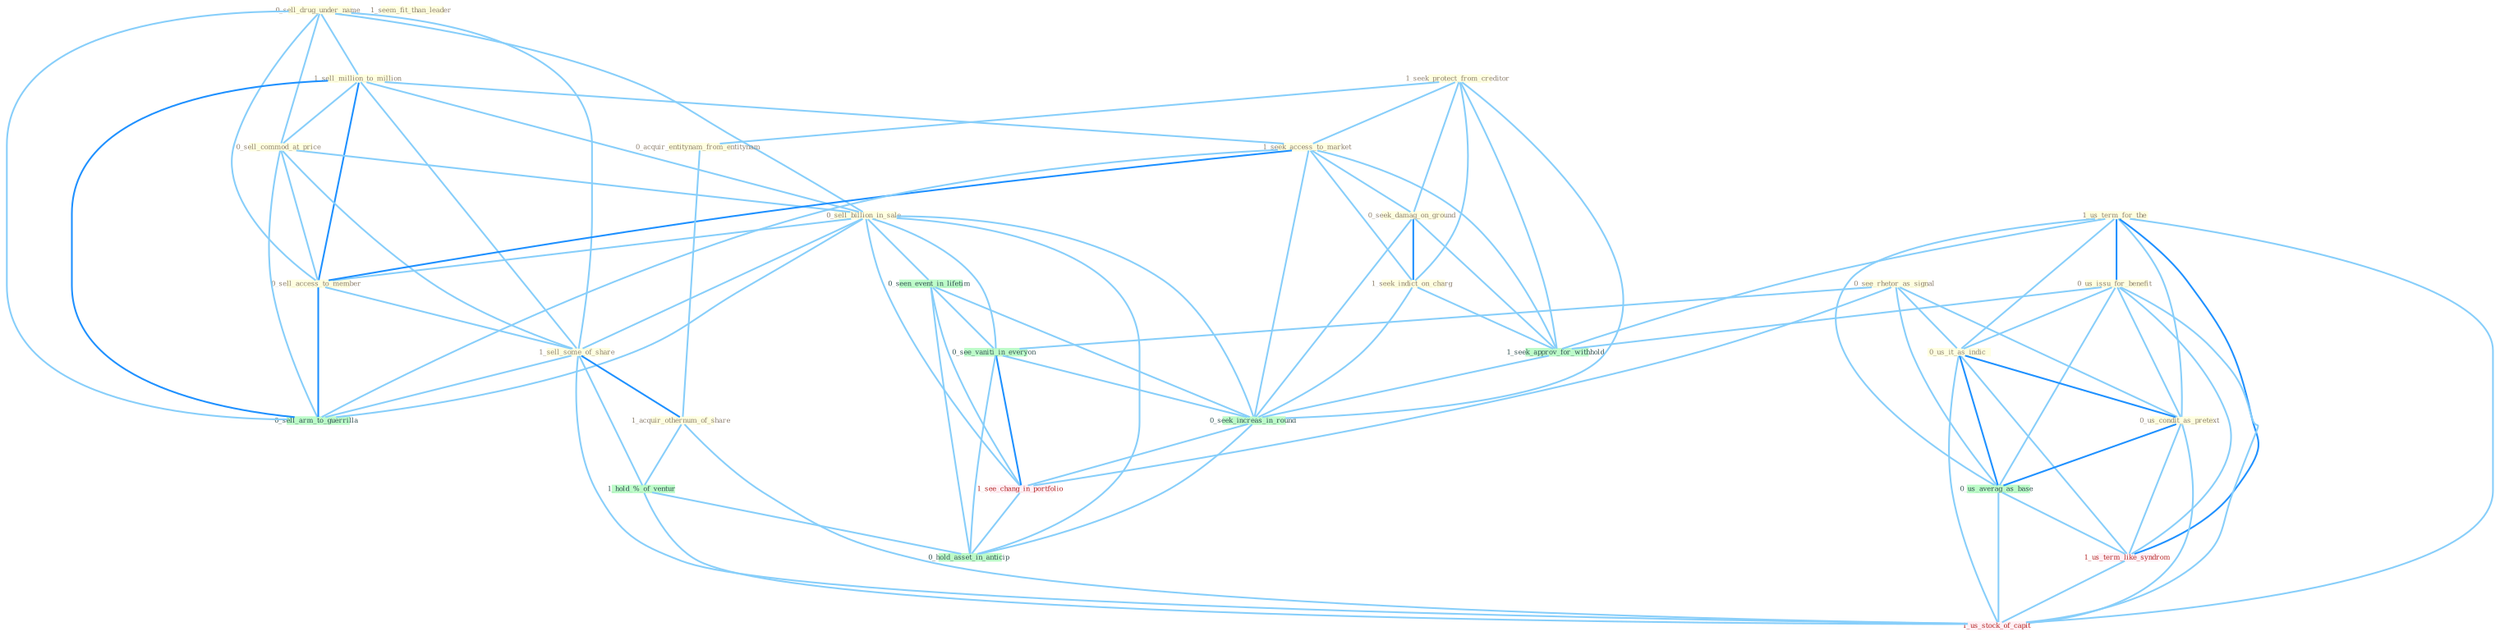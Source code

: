Graph G{ 
    node
    [shape=polygon,style=filled,width=.5,height=.06,color="#BDFCC9",fixedsize=true,fontsize=4,
    fontcolor="#2f4f4f"];
    {node
    [color="#ffffe0", fontcolor="#8b7d6b"] "0_sell_drug_under_name " "1_seek_protect_from_creditor " "1_us_term_for_the " "1_sell_million_to_million " "0_sell_commod_at_price " "0_sell_billion_in_sale " "1_seek_access_to_market " "0_sell_access_to_member " "1_sell_some_of_share " "0_see_rhetor_as_signal " "0_seek_damag_on_ground " "1_seek_indict_on_charg " "0_acquir_entitynam_from_entitynam " "0_us_issu_for_benefit " "1_acquir_othernum_of_share " "0_us_it_as_indic " "0_us_condit_as_pretext " "1_seem_fit_than_leader "}
{node [color="#fff0f5", fontcolor="#b22222"] "1_us_term_like_syndrom " "1_us_stock_of_capit " "1_see_chang_in_portfolio "}
edge [color="#B0E2FF"];

	"0_sell_drug_under_name " -- "1_sell_million_to_million " [w="1", color="#87cefa" ];
	"0_sell_drug_under_name " -- "0_sell_commod_at_price " [w="1", color="#87cefa" ];
	"0_sell_drug_under_name " -- "0_sell_billion_in_sale " [w="1", color="#87cefa" ];
	"0_sell_drug_under_name " -- "0_sell_access_to_member " [w="1", color="#87cefa" ];
	"0_sell_drug_under_name " -- "1_sell_some_of_share " [w="1", color="#87cefa" ];
	"0_sell_drug_under_name " -- "0_sell_arm_to_guerrilla " [w="1", color="#87cefa" ];
	"1_seek_protect_from_creditor " -- "1_seek_access_to_market " [w="1", color="#87cefa" ];
	"1_seek_protect_from_creditor " -- "0_seek_damag_on_ground " [w="1", color="#87cefa" ];
	"1_seek_protect_from_creditor " -- "1_seek_indict_on_charg " [w="1", color="#87cefa" ];
	"1_seek_protect_from_creditor " -- "0_acquir_entitynam_from_entitynam " [w="1", color="#87cefa" ];
	"1_seek_protect_from_creditor " -- "1_seek_approv_for_withhold " [w="1", color="#87cefa" ];
	"1_seek_protect_from_creditor " -- "0_seek_increas_in_round " [w="1", color="#87cefa" ];
	"1_us_term_for_the " -- "0_us_issu_for_benefit " [w="2", color="#1e90ff" , len=0.8];
	"1_us_term_for_the " -- "0_us_it_as_indic " [w="1", color="#87cefa" ];
	"1_us_term_for_the " -- "0_us_condit_as_pretext " [w="1", color="#87cefa" ];
	"1_us_term_for_the " -- "0_us_averag_as_base " [w="1", color="#87cefa" ];
	"1_us_term_for_the " -- "1_us_term_like_syndrom " [w="2", color="#1e90ff" , len=0.8];
	"1_us_term_for_the " -- "1_seek_approv_for_withhold " [w="1", color="#87cefa" ];
	"1_us_term_for_the " -- "1_us_stock_of_capit " [w="1", color="#87cefa" ];
	"1_sell_million_to_million " -- "0_sell_commod_at_price " [w="1", color="#87cefa" ];
	"1_sell_million_to_million " -- "0_sell_billion_in_sale " [w="1", color="#87cefa" ];
	"1_sell_million_to_million " -- "1_seek_access_to_market " [w="1", color="#87cefa" ];
	"1_sell_million_to_million " -- "0_sell_access_to_member " [w="2", color="#1e90ff" , len=0.8];
	"1_sell_million_to_million " -- "1_sell_some_of_share " [w="1", color="#87cefa" ];
	"1_sell_million_to_million " -- "0_sell_arm_to_guerrilla " [w="2", color="#1e90ff" , len=0.8];
	"0_sell_commod_at_price " -- "0_sell_billion_in_sale " [w="1", color="#87cefa" ];
	"0_sell_commod_at_price " -- "0_sell_access_to_member " [w="1", color="#87cefa" ];
	"0_sell_commod_at_price " -- "1_sell_some_of_share " [w="1", color="#87cefa" ];
	"0_sell_commod_at_price " -- "0_sell_arm_to_guerrilla " [w="1", color="#87cefa" ];
	"0_sell_billion_in_sale " -- "0_sell_access_to_member " [w="1", color="#87cefa" ];
	"0_sell_billion_in_sale " -- "1_sell_some_of_share " [w="1", color="#87cefa" ];
	"0_sell_billion_in_sale " -- "0_seen_event_in_lifetim " [w="1", color="#87cefa" ];
	"0_sell_billion_in_sale " -- "0_see_vaniti_in_everyon " [w="1", color="#87cefa" ];
	"0_sell_billion_in_sale " -- "0_sell_arm_to_guerrilla " [w="1", color="#87cefa" ];
	"0_sell_billion_in_sale " -- "0_seek_increas_in_round " [w="1", color="#87cefa" ];
	"0_sell_billion_in_sale " -- "1_see_chang_in_portfolio " [w="1", color="#87cefa" ];
	"0_sell_billion_in_sale " -- "0_hold_asset_in_anticip " [w="1", color="#87cefa" ];
	"1_seek_access_to_market " -- "0_sell_access_to_member " [w="2", color="#1e90ff" , len=0.8];
	"1_seek_access_to_market " -- "0_seek_damag_on_ground " [w="1", color="#87cefa" ];
	"1_seek_access_to_market " -- "1_seek_indict_on_charg " [w="1", color="#87cefa" ];
	"1_seek_access_to_market " -- "1_seek_approv_for_withhold " [w="1", color="#87cefa" ];
	"1_seek_access_to_market " -- "0_sell_arm_to_guerrilla " [w="1", color="#87cefa" ];
	"1_seek_access_to_market " -- "0_seek_increas_in_round " [w="1", color="#87cefa" ];
	"0_sell_access_to_member " -- "1_sell_some_of_share " [w="1", color="#87cefa" ];
	"0_sell_access_to_member " -- "0_sell_arm_to_guerrilla " [w="2", color="#1e90ff" , len=0.8];
	"1_sell_some_of_share " -- "1_acquir_othernum_of_share " [w="2", color="#1e90ff" , len=0.8];
	"1_sell_some_of_share " -- "1_hold_%_of_ventur " [w="1", color="#87cefa" ];
	"1_sell_some_of_share " -- "0_sell_arm_to_guerrilla " [w="1", color="#87cefa" ];
	"1_sell_some_of_share " -- "1_us_stock_of_capit " [w="1", color="#87cefa" ];
	"0_see_rhetor_as_signal " -- "0_us_it_as_indic " [w="1", color="#87cefa" ];
	"0_see_rhetor_as_signal " -- "0_us_condit_as_pretext " [w="1", color="#87cefa" ];
	"0_see_rhetor_as_signal " -- "0_us_averag_as_base " [w="1", color="#87cefa" ];
	"0_see_rhetor_as_signal " -- "0_see_vaniti_in_everyon " [w="1", color="#87cefa" ];
	"0_see_rhetor_as_signal " -- "1_see_chang_in_portfolio " [w="1", color="#87cefa" ];
	"0_seek_damag_on_ground " -- "1_seek_indict_on_charg " [w="2", color="#1e90ff" , len=0.8];
	"0_seek_damag_on_ground " -- "1_seek_approv_for_withhold " [w="1", color="#87cefa" ];
	"0_seek_damag_on_ground " -- "0_seek_increas_in_round " [w="1", color="#87cefa" ];
	"1_seek_indict_on_charg " -- "1_seek_approv_for_withhold " [w="1", color="#87cefa" ];
	"1_seek_indict_on_charg " -- "0_seek_increas_in_round " [w="1", color="#87cefa" ];
	"0_acquir_entitynam_from_entitynam " -- "1_acquir_othernum_of_share " [w="1", color="#87cefa" ];
	"0_us_issu_for_benefit " -- "0_us_it_as_indic " [w="1", color="#87cefa" ];
	"0_us_issu_for_benefit " -- "0_us_condit_as_pretext " [w="1", color="#87cefa" ];
	"0_us_issu_for_benefit " -- "0_us_averag_as_base " [w="1", color="#87cefa" ];
	"0_us_issu_for_benefit " -- "1_us_term_like_syndrom " [w="1", color="#87cefa" ];
	"0_us_issu_for_benefit " -- "1_seek_approv_for_withhold " [w="1", color="#87cefa" ];
	"0_us_issu_for_benefit " -- "1_us_stock_of_capit " [w="1", color="#87cefa" ];
	"1_acquir_othernum_of_share " -- "1_hold_%_of_ventur " [w="1", color="#87cefa" ];
	"1_acquir_othernum_of_share " -- "1_us_stock_of_capit " [w="1", color="#87cefa" ];
	"0_us_it_as_indic " -- "0_us_condit_as_pretext " [w="2", color="#1e90ff" , len=0.8];
	"0_us_it_as_indic " -- "0_us_averag_as_base " [w="2", color="#1e90ff" , len=0.8];
	"0_us_it_as_indic " -- "1_us_term_like_syndrom " [w="1", color="#87cefa" ];
	"0_us_it_as_indic " -- "1_us_stock_of_capit " [w="1", color="#87cefa" ];
	"0_us_condit_as_pretext " -- "0_us_averag_as_base " [w="2", color="#1e90ff" , len=0.8];
	"0_us_condit_as_pretext " -- "1_us_term_like_syndrom " [w="1", color="#87cefa" ];
	"0_us_condit_as_pretext " -- "1_us_stock_of_capit " [w="1", color="#87cefa" ];
	"0_seen_event_in_lifetim " -- "0_see_vaniti_in_everyon " [w="1", color="#87cefa" ];
	"0_seen_event_in_lifetim " -- "0_seek_increas_in_round " [w="1", color="#87cefa" ];
	"0_seen_event_in_lifetim " -- "1_see_chang_in_portfolio " [w="1", color="#87cefa" ];
	"0_seen_event_in_lifetim " -- "0_hold_asset_in_anticip " [w="1", color="#87cefa" ];
	"0_us_averag_as_base " -- "1_us_term_like_syndrom " [w="1", color="#87cefa" ];
	"0_us_averag_as_base " -- "1_us_stock_of_capit " [w="1", color="#87cefa" ];
	"1_us_term_like_syndrom " -- "1_us_stock_of_capit " [w="1", color="#87cefa" ];
	"1_seek_approv_for_withhold " -- "0_seek_increas_in_round " [w="1", color="#87cefa" ];
	"1_hold_%_of_ventur " -- "1_us_stock_of_capit " [w="1", color="#87cefa" ];
	"1_hold_%_of_ventur " -- "0_hold_asset_in_anticip " [w="1", color="#87cefa" ];
	"0_see_vaniti_in_everyon " -- "0_seek_increas_in_round " [w="1", color="#87cefa" ];
	"0_see_vaniti_in_everyon " -- "1_see_chang_in_portfolio " [w="2", color="#1e90ff" , len=0.8];
	"0_see_vaniti_in_everyon " -- "0_hold_asset_in_anticip " [w="1", color="#87cefa" ];
	"0_seek_increas_in_round " -- "1_see_chang_in_portfolio " [w="1", color="#87cefa" ];
	"0_seek_increas_in_round " -- "0_hold_asset_in_anticip " [w="1", color="#87cefa" ];
	"1_see_chang_in_portfolio " -- "0_hold_asset_in_anticip " [w="1", color="#87cefa" ];
}